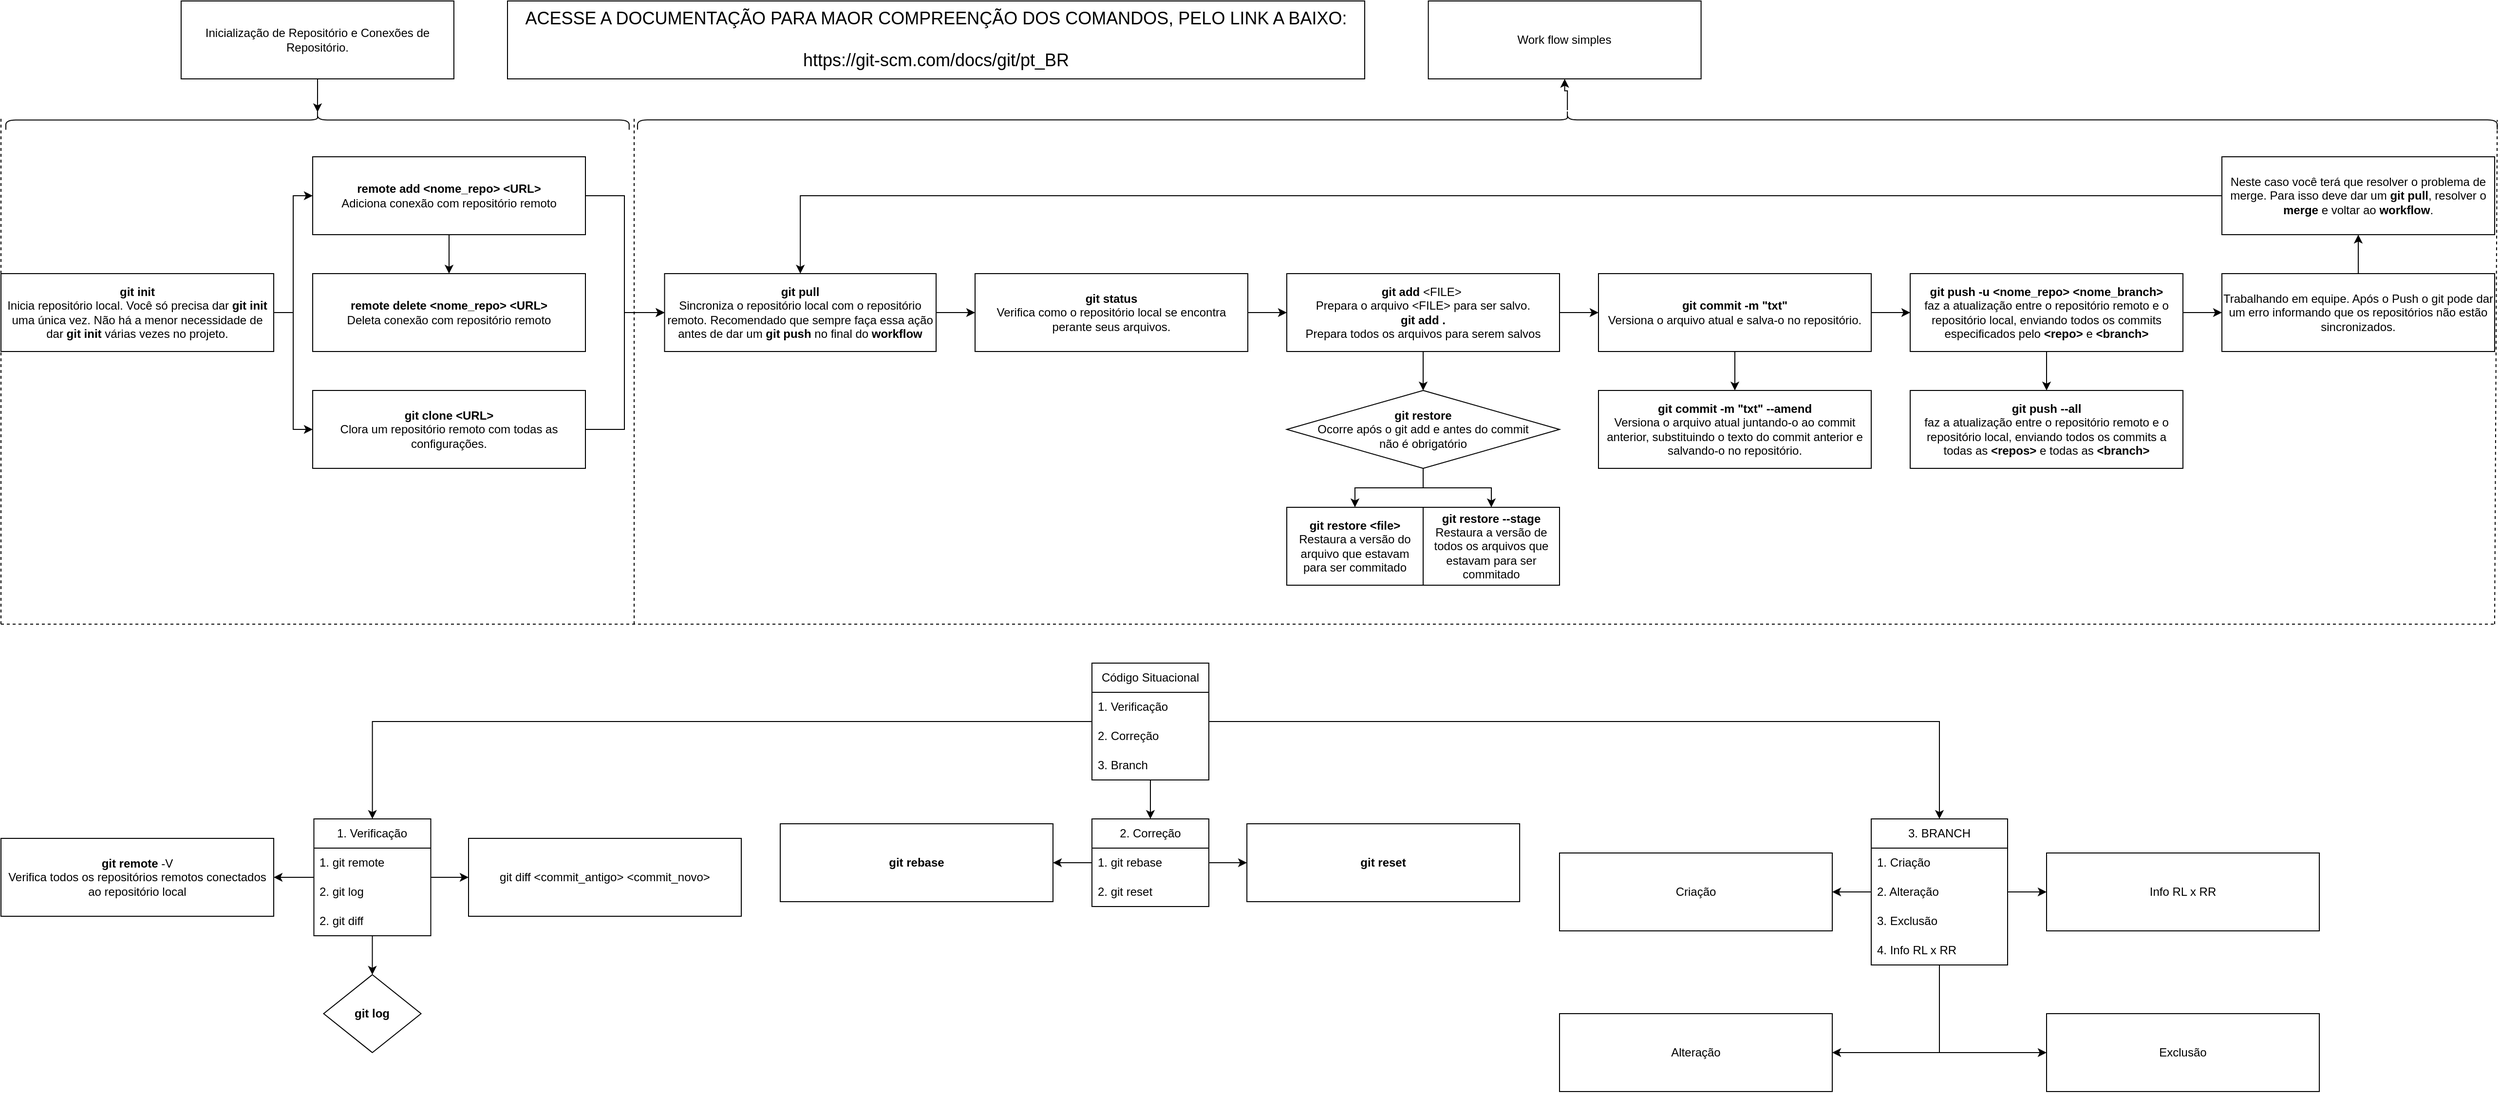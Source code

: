 <mxfile version="21.6.5" type="github">
  <diagram name="Page-1" id="52a04d89-c75d-2922-d76d-85b35f80e030">
    <mxGraphModel dx="978" dy="496" grid="1" gridSize="10" guides="1" tooltips="1" connect="1" arrows="1" fold="1" page="1" pageScale="1" pageWidth="1100" pageHeight="850" background="none" math="0" shadow="0">
      <root>
        <mxCell id="0" />
        <mxCell id="1" parent="0" />
        <mxCell id="dr49KxV8g7Vcw9dEUzE0-3" value="" style="edgeStyle=orthogonalEdgeStyle;rounded=0;orthogonalLoop=1;jettySize=auto;html=1;labelBackgroundColor=none;fontColor=default;" parent="1" source="dr49KxV8g7Vcw9dEUzE0-1" target="dr49KxV8g7Vcw9dEUzE0-2" edge="1">
          <mxGeometry relative="1" as="geometry">
            <Array as="points">
              <mxPoint x="300" y="360" />
              <mxPoint x="300" y="240" />
            </Array>
          </mxGeometry>
        </mxCell>
        <mxCell id="dr49KxV8g7Vcw9dEUzE0-12" value="" style="edgeStyle=orthogonalEdgeStyle;rounded=0;orthogonalLoop=1;jettySize=auto;html=1;entryX=0;entryY=0.5;entryDx=0;entryDy=0;labelBackgroundColor=none;fontColor=default;" parent="1" source="dr49KxV8g7Vcw9dEUzE0-1" target="dr49KxV8g7Vcw9dEUzE0-11" edge="1">
          <mxGeometry relative="1" as="geometry">
            <Array as="points">
              <mxPoint x="300" y="360" />
              <mxPoint x="300" y="480" />
            </Array>
          </mxGeometry>
        </mxCell>
        <mxCell id="dr49KxV8g7Vcw9dEUzE0-1" value="&lt;b style=&quot;&quot;&gt;git init&lt;/b&gt;&lt;br&gt;Inicia repositório local. Você só precisa dar &lt;b&gt;git init&lt;/b&gt; uma única vez. Não há a menor necessidade de dar &lt;b&gt;git init&lt;/b&gt;&amp;nbsp;várias vezes no projeto." style="rounded=0;whiteSpace=wrap;html=1;labelBackgroundColor=none;" parent="1" vertex="1">
          <mxGeometry y="320" width="280" height="80" as="geometry" />
        </mxCell>
        <mxCell id="dr49KxV8g7Vcw9dEUzE0-9" value="" style="edgeStyle=orthogonalEdgeStyle;rounded=0;orthogonalLoop=1;jettySize=auto;html=1;labelBackgroundColor=none;fontColor=default;" parent="1" source="dr49KxV8g7Vcw9dEUzE0-2" target="dr49KxV8g7Vcw9dEUzE0-8" edge="1">
          <mxGeometry relative="1" as="geometry" />
        </mxCell>
        <mxCell id="dr49KxV8g7Vcw9dEUzE0-17" value="" style="edgeStyle=orthogonalEdgeStyle;rounded=0;orthogonalLoop=1;jettySize=auto;html=1;labelBackgroundColor=none;fontColor=default;" parent="1" source="dr49KxV8g7Vcw9dEUzE0-2" target="dr49KxV8g7Vcw9dEUzE0-16" edge="1">
          <mxGeometry relative="1" as="geometry">
            <Array as="points">
              <mxPoint x="640" y="240" />
              <mxPoint x="640" y="360" />
            </Array>
          </mxGeometry>
        </mxCell>
        <mxCell id="dr49KxV8g7Vcw9dEUzE0-2" value="&lt;b&gt;remote add &amp;lt;nome_repo&amp;gt; &amp;lt;URL&amp;gt;&lt;/b&gt;&lt;br&gt;Adiciona conexão com repositório remoto" style="rounded=0;whiteSpace=wrap;html=1;labelBackgroundColor=none;" parent="1" vertex="1">
          <mxGeometry x="320" y="200" width="280" height="80" as="geometry" />
        </mxCell>
        <mxCell id="dr49KxV8g7Vcw9dEUzE0-4" value="" style="shape=curlyBracket;whiteSpace=wrap;html=1;rounded=1;labelPosition=left;verticalLabelPosition=middle;align=right;verticalAlign=middle;rotation=90;labelBackgroundColor=none;" parent="1" vertex="1">
          <mxGeometry x="314.95" y="-157.75" width="20" height="639.89" as="geometry" />
        </mxCell>
        <mxCell id="dr49KxV8g7Vcw9dEUzE0-13" style="edgeStyle=orthogonalEdgeStyle;rounded=0;orthogonalLoop=1;jettySize=auto;html=1;entryX=0.1;entryY=0.5;entryDx=0;entryDy=0;entryPerimeter=0;labelBackgroundColor=none;fontColor=default;" parent="1" source="dr49KxV8g7Vcw9dEUzE0-5" target="dr49KxV8g7Vcw9dEUzE0-4" edge="1">
          <mxGeometry relative="1" as="geometry" />
        </mxCell>
        <mxCell id="dr49KxV8g7Vcw9dEUzE0-5" value="Inicialização de Repositório e Conexões de Repositório." style="rounded=0;whiteSpace=wrap;html=1;labelBackgroundColor=none;" parent="1" vertex="1">
          <mxGeometry x="184.95" y="40" width="280" height="80" as="geometry" />
        </mxCell>
        <mxCell id="dr49KxV8g7Vcw9dEUzE0-8" value="&lt;b&gt;remote delete &amp;lt;nome_repo&amp;gt; &amp;lt;URL&amp;gt;&lt;/b&gt;&lt;br&gt;Deleta conexão com repositório remoto" style="rounded=0;whiteSpace=wrap;html=1;labelBackgroundColor=none;" parent="1" vertex="1">
          <mxGeometry x="320" y="320" width="280" height="80" as="geometry" />
        </mxCell>
        <mxCell id="dr49KxV8g7Vcw9dEUzE0-18" style="edgeStyle=orthogonalEdgeStyle;rounded=0;orthogonalLoop=1;jettySize=auto;html=1;entryX=0;entryY=0.5;entryDx=0;entryDy=0;labelBackgroundColor=none;fontColor=default;" parent="1" source="dr49KxV8g7Vcw9dEUzE0-11" target="dr49KxV8g7Vcw9dEUzE0-16" edge="1">
          <mxGeometry relative="1" as="geometry">
            <Array as="points">
              <mxPoint x="640" y="480" />
              <mxPoint x="640" y="360" />
            </Array>
          </mxGeometry>
        </mxCell>
        <mxCell id="dr49KxV8g7Vcw9dEUzE0-11" value="&lt;b&gt;git clone &amp;lt;URL&amp;gt;&lt;/b&gt;&lt;br&gt;Clora um repositório remoto com todas as configurações." style="rounded=0;whiteSpace=wrap;html=1;labelBackgroundColor=none;" parent="1" vertex="1">
          <mxGeometry x="320" y="440" width="280" height="80" as="geometry" />
        </mxCell>
        <mxCell id="R2i13-WL7xHDJArr6xPu-94" style="edgeStyle=orthogonalEdgeStyle;rounded=0;orthogonalLoop=1;jettySize=auto;html=1;entryX=0;entryY=0.5;entryDx=0;entryDy=0;labelBackgroundColor=none;fontColor=default;" edge="1" parent="1" source="dr49KxV8g7Vcw9dEUzE0-16" target="6Sw9gsjCaloPhcAIrw92-6">
          <mxGeometry relative="1" as="geometry" />
        </mxCell>
        <mxCell id="dr49KxV8g7Vcw9dEUzE0-16" value="&lt;b&gt;git pull&lt;/b&gt;&lt;br&gt;Sincroniza o repositório local com o repositório remoto. Recomendado que sempre faça essa ação antes de dar um &lt;b&gt;git push&lt;/b&gt;&amp;nbsp;no final do &lt;b&gt;workflow&lt;/b&gt;" style="whiteSpace=wrap;html=1;rounded=0;labelBackgroundColor=none;" parent="1" vertex="1">
          <mxGeometry x="681.25" y="320" width="278.75" height="80" as="geometry" />
        </mxCell>
        <mxCell id="6Sw9gsjCaloPhcAIrw92-30" value="" style="edgeStyle=orthogonalEdgeStyle;rounded=0;orthogonalLoop=1;jettySize=auto;html=1;labelBackgroundColor=none;fontColor=default;" parent="1" source="6Sw9gsjCaloPhcAIrw92-1" target="6Sw9gsjCaloPhcAIrw92-29" edge="1">
          <mxGeometry relative="1" as="geometry" />
        </mxCell>
        <mxCell id="6Sw9gsjCaloPhcAIrw92-1" value="" style="shape=curlyBracket;whiteSpace=wrap;html=1;rounded=1;labelPosition=left;verticalLabelPosition=middle;align=right;verticalAlign=middle;rotation=90;labelBackgroundColor=none;" parent="1" vertex="1">
          <mxGeometry x="1598.07" y="-792.41" width="20" height="1909.19" as="geometry" />
        </mxCell>
        <mxCell id="6Sw9gsjCaloPhcAIrw92-18" value="" style="edgeStyle=orthogonalEdgeStyle;rounded=0;orthogonalLoop=1;jettySize=auto;html=1;labelBackgroundColor=none;fontColor=default;" parent="1" source="6Sw9gsjCaloPhcAIrw92-6" target="6Sw9gsjCaloPhcAIrw92-17" edge="1">
          <mxGeometry relative="1" as="geometry" />
        </mxCell>
        <mxCell id="6Sw9gsjCaloPhcAIrw92-6" value="&lt;b&gt;git status&lt;/b&gt;&lt;br&gt;Verifica como o repositório local se encontra perante seus arquivos." style="rounded=0;whiteSpace=wrap;html=1;labelBackgroundColor=none;" parent="1" vertex="1">
          <mxGeometry x="1000" y="320" width="280" height="80" as="geometry" />
        </mxCell>
        <mxCell id="6Sw9gsjCaloPhcAIrw92-12" value="" style="edgeStyle=orthogonalEdgeStyle;rounded=0;orthogonalLoop=1;jettySize=auto;html=1;labelBackgroundColor=none;fontColor=default;" parent="1" source="6Sw9gsjCaloPhcAIrw92-9" target="6Sw9gsjCaloPhcAIrw92-11" edge="1">
          <mxGeometry relative="1" as="geometry" />
        </mxCell>
        <mxCell id="6Sw9gsjCaloPhcAIrw92-14" value="" style="edgeStyle=orthogonalEdgeStyle;rounded=0;orthogonalLoop=1;jettySize=auto;html=1;labelBackgroundColor=none;fontColor=default;" parent="1" source="6Sw9gsjCaloPhcAIrw92-9" target="6Sw9gsjCaloPhcAIrw92-13" edge="1">
          <mxGeometry relative="1" as="geometry" />
        </mxCell>
        <mxCell id="6Sw9gsjCaloPhcAIrw92-9" value="&lt;b&gt;git restore&lt;br&gt;&lt;/b&gt;Ocorre após o git add e antes do commit&lt;br&gt;não é obrigatório" style="rhombus;whiteSpace=wrap;html=1;rounded=0;labelBackgroundColor=none;" parent="1" vertex="1">
          <mxGeometry x="1320" y="440" width="280" height="80" as="geometry" />
        </mxCell>
        <mxCell id="6Sw9gsjCaloPhcAIrw92-11" value="&lt;b style=&quot;border-color: var(--border-color);&quot;&gt;git restore&lt;/b&gt;&lt;b&gt;&amp;nbsp;&amp;lt;file&amp;gt;&lt;/b&gt;&lt;br&gt;Restaura a versão do arquivo que estavam para ser commitado" style="whiteSpace=wrap;html=1;rounded=0;labelBackgroundColor=none;" parent="1" vertex="1">
          <mxGeometry x="1320" y="560" width="140" height="80" as="geometry" />
        </mxCell>
        <mxCell id="6Sw9gsjCaloPhcAIrw92-13" value="&lt;b style=&quot;border-color: var(--border-color);&quot;&gt;git restore&lt;/b&gt;&lt;b&gt;&amp;nbsp;--stage&lt;/b&gt;&lt;br&gt;Restaura a versão de todos os arquivos que estavam para ser commitado" style="whiteSpace=wrap;html=1;rounded=0;labelBackgroundColor=none;" parent="1" vertex="1">
          <mxGeometry x="1460" y="560" width="140" height="80" as="geometry" />
        </mxCell>
        <mxCell id="6Sw9gsjCaloPhcAIrw92-15" value="" style="endArrow=none;dashed=1;html=1;rounded=0;labelBackgroundColor=none;fontColor=default;" parent="1" edge="1">
          <mxGeometry width="50" height="50" relative="1" as="geometry">
            <mxPoint x="650" y="680" as="sourcePoint" />
            <mxPoint x="650" y="160" as="targetPoint" />
          </mxGeometry>
        </mxCell>
        <mxCell id="6Sw9gsjCaloPhcAIrw92-19" style="edgeStyle=orthogonalEdgeStyle;rounded=0;orthogonalLoop=1;jettySize=auto;html=1;entryX=0.5;entryY=0;entryDx=0;entryDy=0;labelBackgroundColor=none;fontColor=default;" parent="1" source="6Sw9gsjCaloPhcAIrw92-17" target="6Sw9gsjCaloPhcAIrw92-9" edge="1">
          <mxGeometry relative="1" as="geometry" />
        </mxCell>
        <mxCell id="6Sw9gsjCaloPhcAIrw92-22" value="" style="edgeStyle=orthogonalEdgeStyle;rounded=0;orthogonalLoop=1;jettySize=auto;html=1;labelBackgroundColor=none;fontColor=default;" parent="1" source="6Sw9gsjCaloPhcAIrw92-17" target="6Sw9gsjCaloPhcAIrw92-21" edge="1">
          <mxGeometry relative="1" as="geometry" />
        </mxCell>
        <mxCell id="6Sw9gsjCaloPhcAIrw92-17" value="&lt;b&gt;git add&lt;/b&gt; &amp;lt;FILE&amp;gt;&amp;nbsp;&lt;br&gt;Prepara o arquivo &amp;lt;FILE&amp;gt; para ser salvo.&lt;br&gt;&lt;b&gt;git add .&lt;/b&gt;&lt;br&gt;Prepara todos os arquivos para serem salvos" style="whiteSpace=wrap;html=1;rounded=0;labelBackgroundColor=none;" parent="1" vertex="1">
          <mxGeometry x="1320" y="320" width="280" height="80" as="geometry" />
        </mxCell>
        <mxCell id="6Sw9gsjCaloPhcAIrw92-24" value="" style="edgeStyle=orthogonalEdgeStyle;rounded=0;orthogonalLoop=1;jettySize=auto;html=1;labelBackgroundColor=none;fontColor=default;" parent="1" source="6Sw9gsjCaloPhcAIrw92-21" target="6Sw9gsjCaloPhcAIrw92-23" edge="1">
          <mxGeometry relative="1" as="geometry" />
        </mxCell>
        <mxCell id="6Sw9gsjCaloPhcAIrw92-26" value="" style="edgeStyle=orthogonalEdgeStyle;rounded=0;orthogonalLoop=1;jettySize=auto;html=1;labelBackgroundColor=none;fontColor=default;" parent="1" source="6Sw9gsjCaloPhcAIrw92-21" target="6Sw9gsjCaloPhcAIrw92-25" edge="1">
          <mxGeometry relative="1" as="geometry" />
        </mxCell>
        <mxCell id="6Sw9gsjCaloPhcAIrw92-21" value="&lt;b&gt;git commit -m &quot;txt&quot;&lt;/b&gt;&lt;br&gt;Versiona o arquivo atual e salva-o no repositório." style="whiteSpace=wrap;html=1;rounded=0;labelBackgroundColor=none;" parent="1" vertex="1">
          <mxGeometry x="1640" y="320" width="280" height="80" as="geometry" />
        </mxCell>
        <mxCell id="6Sw9gsjCaloPhcAIrw92-23" value="&lt;b&gt;&lt;span style=&quot;border-color: var(--border-color);&quot;&gt;git commit -m &quot;txt&quot;&lt;/span&gt;&amp;nbsp;--amend&lt;br&gt;&lt;/b&gt;Versiona o arquivo atual juntando-o ao commit anterior, substituindo o texto do commit anterior e salvando-o no repositório.&lt;b&gt;&lt;br&gt;&lt;/b&gt;" style="whiteSpace=wrap;html=1;rounded=0;labelBackgroundColor=none;" parent="1" vertex="1">
          <mxGeometry x="1640" y="440" width="280" height="80" as="geometry" />
        </mxCell>
        <mxCell id="6Sw9gsjCaloPhcAIrw92-28" value="" style="edgeStyle=orthogonalEdgeStyle;rounded=0;orthogonalLoop=1;jettySize=auto;html=1;labelBackgroundColor=none;fontColor=default;" parent="1" source="6Sw9gsjCaloPhcAIrw92-25" target="6Sw9gsjCaloPhcAIrw92-27" edge="1">
          <mxGeometry relative="1" as="geometry" />
        </mxCell>
        <mxCell id="R2i13-WL7xHDJArr6xPu-11" value="" style="edgeStyle=orthogonalEdgeStyle;rounded=0;orthogonalLoop=1;jettySize=auto;html=1;labelBackgroundColor=none;fontColor=default;" edge="1" parent="1" source="6Sw9gsjCaloPhcAIrw92-25" target="R2i13-WL7xHDJArr6xPu-10">
          <mxGeometry relative="1" as="geometry" />
        </mxCell>
        <mxCell id="6Sw9gsjCaloPhcAIrw92-25" value="&lt;b&gt;git push -u &amp;lt;nome_repo&amp;gt; &amp;lt;nome_branch&amp;gt;&lt;/b&gt;&lt;br&gt;faz a atualização entre o repositório remoto e o repositório local, enviando todos os commits especificados pelo&amp;nbsp;&lt;b&gt;&amp;lt;repo&amp;gt;&lt;/b&gt; e &lt;b&gt;&amp;lt;branch&amp;gt;&lt;/b&gt;" style="whiteSpace=wrap;html=1;rounded=0;labelBackgroundColor=none;" parent="1" vertex="1">
          <mxGeometry x="1960" y="320" width="280" height="80" as="geometry" />
        </mxCell>
        <mxCell id="6Sw9gsjCaloPhcAIrw92-27" value="&lt;span style=&quot;border-color: var(--border-color);&quot;&gt;&lt;b&gt;git push --all&lt;/b&gt;&lt;br&gt;faz a atualização entre o repositório remoto e o repositório local, enviando todos os commits a todas as &lt;b&gt;&amp;lt;repos&amp;gt;&lt;/b&gt; e todas as &lt;b&gt;&amp;lt;branch&amp;gt;&lt;/b&gt;&lt;br&gt;&lt;/span&gt;" style="whiteSpace=wrap;html=1;rounded=0;labelBackgroundColor=none;" parent="1" vertex="1">
          <mxGeometry x="1960" y="440" width="280" height="80" as="geometry" />
        </mxCell>
        <mxCell id="6Sw9gsjCaloPhcAIrw92-29" value="Work flow simples" style="whiteSpace=wrap;html=1;align=center;rounded=0;labelBackgroundColor=none;" parent="1" vertex="1">
          <mxGeometry x="1465.32" y="40" width="280" height="80" as="geometry" />
        </mxCell>
        <mxCell id="R2i13-WL7xHDJArr6xPu-97" value="" style="edgeStyle=orthogonalEdgeStyle;rounded=0;orthogonalLoop=1;jettySize=auto;html=1;labelBackgroundColor=none;fontColor=default;" edge="1" parent="1" source="R2i13-WL7xHDJArr6xPu-10" target="R2i13-WL7xHDJArr6xPu-96">
          <mxGeometry relative="1" as="geometry" />
        </mxCell>
        <mxCell id="R2i13-WL7xHDJArr6xPu-10" value="Trabalhando em equipe. Após o Push o git pode dar um erro informando que os repositórios não estão sincronizados." style="whiteSpace=wrap;html=1;rounded=0;labelBackgroundColor=none;" vertex="1" parent="1">
          <mxGeometry x="2280" y="320" width="280" height="80" as="geometry" />
        </mxCell>
        <mxCell id="R2i13-WL7xHDJArr6xPu-56" value="" style="edgeStyle=orthogonalEdgeStyle;rounded=0;orthogonalLoop=1;jettySize=auto;html=1;labelBackgroundColor=none;fontColor=default;" edge="1" parent="1" source="R2i13-WL7xHDJArr6xPu-59" target="R2i13-WL7xHDJArr6xPu-67">
          <mxGeometry relative="1" as="geometry" />
        </mxCell>
        <mxCell id="R2i13-WL7xHDJArr6xPu-57" value="" style="edgeStyle=orthogonalEdgeStyle;rounded=0;orthogonalLoop=1;jettySize=auto;html=1;labelBackgroundColor=none;fontColor=default;" edge="1" parent="1" source="R2i13-WL7xHDJArr6xPu-59" target="R2i13-WL7xHDJArr6xPu-75">
          <mxGeometry relative="1" as="geometry" />
        </mxCell>
        <mxCell id="R2i13-WL7xHDJArr6xPu-58" value="" style="edgeStyle=orthogonalEdgeStyle;rounded=0;orthogonalLoop=1;jettySize=auto;html=1;labelBackgroundColor=none;fontColor=default;" edge="1" parent="1" source="R2i13-WL7xHDJArr6xPu-59" target="R2i13-WL7xHDJArr6xPu-81">
          <mxGeometry relative="1" as="geometry" />
        </mxCell>
        <mxCell id="R2i13-WL7xHDJArr6xPu-59" value="Código Situacional" style="swimlane;fontStyle=0;childLayout=stackLayout;horizontal=1;startSize=30;horizontalStack=0;resizeParent=1;resizeParentMax=0;resizeLast=0;collapsible=1;marginBottom=0;whiteSpace=wrap;html=1;labelBackgroundColor=none;" vertex="1" parent="1">
          <mxGeometry x="1120" y="720" width="120" height="120" as="geometry" />
        </mxCell>
        <mxCell id="R2i13-WL7xHDJArr6xPu-60" value="1. Verificação" style="text;strokeColor=none;fillColor=none;align=left;verticalAlign=middle;spacingLeft=4;spacingRight=4;overflow=hidden;points=[[0,0.5],[1,0.5]];portConstraint=eastwest;rotatable=0;whiteSpace=wrap;html=1;labelBackgroundColor=none;" vertex="1" parent="R2i13-WL7xHDJArr6xPu-59">
          <mxGeometry y="30" width="120" height="30" as="geometry" />
        </mxCell>
        <mxCell id="R2i13-WL7xHDJArr6xPu-61" value="2. Correção" style="text;strokeColor=none;fillColor=none;align=left;verticalAlign=middle;spacingLeft=4;spacingRight=4;overflow=hidden;points=[[0,0.5],[1,0.5]];portConstraint=eastwest;rotatable=0;whiteSpace=wrap;html=1;labelBackgroundColor=none;" vertex="1" parent="R2i13-WL7xHDJArr6xPu-59">
          <mxGeometry y="60" width="120" height="30" as="geometry" />
        </mxCell>
        <mxCell id="R2i13-WL7xHDJArr6xPu-62" value="3. Branch" style="text;strokeColor=none;fillColor=none;align=left;verticalAlign=middle;spacingLeft=4;spacingRight=4;overflow=hidden;points=[[0,0.5],[1,0.5]];portConstraint=eastwest;rotatable=0;whiteSpace=wrap;html=1;labelBackgroundColor=none;" vertex="1" parent="R2i13-WL7xHDJArr6xPu-59">
          <mxGeometry y="90" width="120" height="30" as="geometry" />
        </mxCell>
        <mxCell id="R2i13-WL7xHDJArr6xPu-63" value="" style="edgeStyle=orthogonalEdgeStyle;rounded=0;orthogonalLoop=1;jettySize=auto;html=1;labelBackgroundColor=none;fontColor=default;" edge="1" parent="1" source="R2i13-WL7xHDJArr6xPu-67" target="R2i13-WL7xHDJArr6xPu-89">
          <mxGeometry relative="1" as="geometry" />
        </mxCell>
        <mxCell id="R2i13-WL7xHDJArr6xPu-64" value="" style="edgeStyle=orthogonalEdgeStyle;rounded=0;orthogonalLoop=1;jettySize=auto;html=1;labelBackgroundColor=none;fontColor=default;" edge="1" parent="1" source="R2i13-WL7xHDJArr6xPu-67" target="R2i13-WL7xHDJArr6xPu-90">
          <mxGeometry relative="1" as="geometry" />
        </mxCell>
        <mxCell id="R2i13-WL7xHDJArr6xPu-65" value="" style="edgeStyle=orthogonalEdgeStyle;rounded=0;orthogonalLoop=1;jettySize=auto;html=1;labelBackgroundColor=none;fontColor=default;" edge="1" parent="1" source="R2i13-WL7xHDJArr6xPu-67" target="R2i13-WL7xHDJArr6xPu-91">
          <mxGeometry relative="1" as="geometry">
            <Array as="points">
              <mxPoint x="1990" y="1120" />
            </Array>
          </mxGeometry>
        </mxCell>
        <mxCell id="R2i13-WL7xHDJArr6xPu-66" value="" style="edgeStyle=orthogonalEdgeStyle;rounded=0;orthogonalLoop=1;jettySize=auto;html=1;labelBackgroundColor=none;fontColor=default;" edge="1" parent="1" source="R2i13-WL7xHDJArr6xPu-67" target="R2i13-WL7xHDJArr6xPu-92">
          <mxGeometry relative="1" as="geometry">
            <Array as="points">
              <mxPoint x="1990" y="1120" />
            </Array>
          </mxGeometry>
        </mxCell>
        <mxCell id="R2i13-WL7xHDJArr6xPu-67" value="3. BRANCH" style="swimlane;fontStyle=0;childLayout=stackLayout;horizontal=1;startSize=30;horizontalStack=0;resizeParent=1;resizeParentMax=0;resizeLast=0;collapsible=1;marginBottom=0;whiteSpace=wrap;html=1;labelBackgroundColor=none;" vertex="1" parent="1">
          <mxGeometry x="1920" y="880" width="140" height="150" as="geometry" />
        </mxCell>
        <mxCell id="R2i13-WL7xHDJArr6xPu-68" value="1. Criação" style="text;strokeColor=none;fillColor=none;align=left;verticalAlign=middle;spacingLeft=4;spacingRight=4;overflow=hidden;points=[[0,0.5],[1,0.5]];portConstraint=eastwest;rotatable=0;whiteSpace=wrap;html=1;labelBackgroundColor=none;" vertex="1" parent="R2i13-WL7xHDJArr6xPu-67">
          <mxGeometry y="30" width="140" height="30" as="geometry" />
        </mxCell>
        <mxCell id="R2i13-WL7xHDJArr6xPu-69" value="2. Alteração" style="text;strokeColor=none;fillColor=none;align=left;verticalAlign=middle;spacingLeft=4;spacingRight=4;overflow=hidden;points=[[0,0.5],[1,0.5]];portConstraint=eastwest;rotatable=0;whiteSpace=wrap;html=1;labelBackgroundColor=none;" vertex="1" parent="R2i13-WL7xHDJArr6xPu-67">
          <mxGeometry y="60" width="140" height="30" as="geometry" />
        </mxCell>
        <mxCell id="R2i13-WL7xHDJArr6xPu-70" value="3. Exclusão" style="text;strokeColor=none;fillColor=none;align=left;verticalAlign=middle;spacingLeft=4;spacingRight=4;overflow=hidden;points=[[0,0.5],[1,0.5]];portConstraint=eastwest;rotatable=0;whiteSpace=wrap;html=1;labelBackgroundColor=none;" vertex="1" parent="R2i13-WL7xHDJArr6xPu-67">
          <mxGeometry y="90" width="140" height="30" as="geometry" />
        </mxCell>
        <mxCell id="R2i13-WL7xHDJArr6xPu-71" value="4. Info RL x RR" style="text;strokeColor=none;fillColor=none;align=left;verticalAlign=middle;spacingLeft=4;spacingRight=4;overflow=hidden;points=[[0,0.5],[1,0.5]];portConstraint=eastwest;rotatable=0;whiteSpace=wrap;html=1;labelBackgroundColor=none;" vertex="1" parent="R2i13-WL7xHDJArr6xPu-67">
          <mxGeometry y="120" width="140" height="30" as="geometry" />
        </mxCell>
        <mxCell id="R2i13-WL7xHDJArr6xPu-72" value="" style="edgeStyle=orthogonalEdgeStyle;rounded=0;orthogonalLoop=1;jettySize=auto;html=1;labelBackgroundColor=none;fontColor=default;" edge="1" parent="1" source="R2i13-WL7xHDJArr6xPu-75" target="R2i13-WL7xHDJArr6xPu-84">
          <mxGeometry relative="1" as="geometry" />
        </mxCell>
        <mxCell id="R2i13-WL7xHDJArr6xPu-73" value="" style="edgeStyle=orthogonalEdgeStyle;rounded=0;orthogonalLoop=1;jettySize=auto;html=1;labelBackgroundColor=none;fontColor=default;" edge="1" parent="1" source="R2i13-WL7xHDJArr6xPu-75" target="R2i13-WL7xHDJArr6xPu-85">
          <mxGeometry relative="1" as="geometry" />
        </mxCell>
        <mxCell id="R2i13-WL7xHDJArr6xPu-74" value="" style="edgeStyle=orthogonalEdgeStyle;rounded=0;orthogonalLoop=1;jettySize=auto;html=1;labelBackgroundColor=none;fontColor=default;" edge="1" parent="1" source="R2i13-WL7xHDJArr6xPu-75" target="R2i13-WL7xHDJArr6xPu-86">
          <mxGeometry relative="1" as="geometry" />
        </mxCell>
        <mxCell id="R2i13-WL7xHDJArr6xPu-75" value="1. Verificação" style="swimlane;fontStyle=0;childLayout=stackLayout;horizontal=1;startSize=30;horizontalStack=0;resizeParent=1;resizeParentMax=0;resizeLast=0;collapsible=1;marginBottom=0;whiteSpace=wrap;html=1;labelBackgroundColor=none;" vertex="1" parent="1">
          <mxGeometry x="321.25" y="880" width="120" height="120" as="geometry" />
        </mxCell>
        <mxCell id="R2i13-WL7xHDJArr6xPu-76" value="1. git remote" style="text;strokeColor=none;fillColor=none;align=left;verticalAlign=middle;spacingLeft=4;spacingRight=4;overflow=hidden;points=[[0,0.5],[1,0.5]];portConstraint=eastwest;rotatable=0;whiteSpace=wrap;html=1;labelBackgroundColor=none;" vertex="1" parent="R2i13-WL7xHDJArr6xPu-75">
          <mxGeometry y="30" width="120" height="30" as="geometry" />
        </mxCell>
        <mxCell id="R2i13-WL7xHDJArr6xPu-77" value="2. git log" style="text;strokeColor=none;fillColor=none;align=left;verticalAlign=middle;spacingLeft=4;spacingRight=4;overflow=hidden;points=[[0,0.5],[1,0.5]];portConstraint=eastwest;rotatable=0;whiteSpace=wrap;html=1;labelBackgroundColor=none;" vertex="1" parent="R2i13-WL7xHDJArr6xPu-75">
          <mxGeometry y="60" width="120" height="30" as="geometry" />
        </mxCell>
        <mxCell id="R2i13-WL7xHDJArr6xPu-78" value="2. git diff" style="text;strokeColor=none;fillColor=none;align=left;verticalAlign=middle;spacingLeft=4;spacingRight=4;overflow=hidden;points=[[0,0.5],[1,0.5]];portConstraint=eastwest;rotatable=0;whiteSpace=wrap;html=1;labelBackgroundColor=none;" vertex="1" parent="R2i13-WL7xHDJArr6xPu-75">
          <mxGeometry y="90" width="120" height="30" as="geometry" />
        </mxCell>
        <mxCell id="R2i13-WL7xHDJArr6xPu-79" value="" style="edgeStyle=orthogonalEdgeStyle;rounded=0;orthogonalLoop=1;jettySize=auto;html=1;labelBackgroundColor=none;fontColor=default;" edge="1" parent="1" source="R2i13-WL7xHDJArr6xPu-81" target="R2i13-WL7xHDJArr6xPu-87">
          <mxGeometry relative="1" as="geometry" />
        </mxCell>
        <mxCell id="R2i13-WL7xHDJArr6xPu-80" value="" style="edgeStyle=orthogonalEdgeStyle;rounded=0;orthogonalLoop=1;jettySize=auto;html=1;labelBackgroundColor=none;fontColor=default;" edge="1" parent="1" source="R2i13-WL7xHDJArr6xPu-81" target="R2i13-WL7xHDJArr6xPu-88">
          <mxGeometry relative="1" as="geometry" />
        </mxCell>
        <mxCell id="R2i13-WL7xHDJArr6xPu-81" value="2. Correção" style="swimlane;fontStyle=0;childLayout=stackLayout;horizontal=1;startSize=30;horizontalStack=0;resizeParent=1;resizeParentMax=0;resizeLast=0;collapsible=1;marginBottom=0;whiteSpace=wrap;html=1;labelBackgroundColor=none;" vertex="1" parent="1">
          <mxGeometry x="1120" y="880" width="120" height="90" as="geometry" />
        </mxCell>
        <mxCell id="R2i13-WL7xHDJArr6xPu-82" value="1. git rebase" style="text;strokeColor=none;fillColor=none;align=left;verticalAlign=middle;spacingLeft=4;spacingRight=4;overflow=hidden;points=[[0,0.5],[1,0.5]];portConstraint=eastwest;rotatable=0;whiteSpace=wrap;html=1;labelBackgroundColor=none;" vertex="1" parent="R2i13-WL7xHDJArr6xPu-81">
          <mxGeometry y="30" width="120" height="30" as="geometry" />
        </mxCell>
        <mxCell id="R2i13-WL7xHDJArr6xPu-83" value="2. git reset" style="text;strokeColor=none;fillColor=none;align=left;verticalAlign=middle;spacingLeft=4;spacingRight=4;overflow=hidden;points=[[0,0.5],[1,0.5]];portConstraint=eastwest;rotatable=0;whiteSpace=wrap;html=1;labelBackgroundColor=none;" vertex="1" parent="R2i13-WL7xHDJArr6xPu-81">
          <mxGeometry y="60" width="120" height="30" as="geometry" />
        </mxCell>
        <mxCell id="R2i13-WL7xHDJArr6xPu-84" value="&lt;b style=&quot;border-color: var(--border-color);&quot;&gt;git remote&lt;/b&gt;&amp;nbsp;-V&lt;br style=&quot;border-color: var(--border-color);&quot;&gt;Verifica todos os repositórios remotos conectados ao repositório local" style="whiteSpace=wrap;html=1;fontStyle=0;startSize=30;labelBackgroundColor=none;" vertex="1" parent="1">
          <mxGeometry y="900" width="280" height="80" as="geometry" />
        </mxCell>
        <mxCell id="R2i13-WL7xHDJArr6xPu-85" value="&lt;b&gt;git log&lt;/b&gt;" style="rhombus;whiteSpace=wrap;html=1;fontStyle=0;startSize=30;labelBackgroundColor=none;" vertex="1" parent="1">
          <mxGeometry x="331.25" y="1040" width="100" height="80" as="geometry" />
        </mxCell>
        <mxCell id="R2i13-WL7xHDJArr6xPu-86" value="git diff &amp;lt;commit_antigo&amp;gt; &amp;lt;commit_novo&amp;gt;" style="whiteSpace=wrap;html=1;fontStyle=0;startSize=30;labelBackgroundColor=none;" vertex="1" parent="1">
          <mxGeometry x="480" y="900" width="280" height="80" as="geometry" />
        </mxCell>
        <mxCell id="R2i13-WL7xHDJArr6xPu-87" value="&lt;b&gt;git rebase&lt;/b&gt;" style="whiteSpace=wrap;html=1;fontStyle=0;startSize=30;labelBackgroundColor=none;" vertex="1" parent="1">
          <mxGeometry x="800" y="885" width="280" height="80" as="geometry" />
        </mxCell>
        <mxCell id="R2i13-WL7xHDJArr6xPu-88" value="&lt;b&gt;git reset&lt;/b&gt;" style="whiteSpace=wrap;html=1;fontStyle=0;startSize=30;labelBackgroundColor=none;" vertex="1" parent="1">
          <mxGeometry x="1279.06" y="885" width="280" height="80" as="geometry" />
        </mxCell>
        <mxCell id="R2i13-WL7xHDJArr6xPu-89" value="Criação" style="whiteSpace=wrap;html=1;fontStyle=0;startSize=30;labelBackgroundColor=none;" vertex="1" parent="1">
          <mxGeometry x="1600" y="915" width="280" height="80" as="geometry" />
        </mxCell>
        <mxCell id="R2i13-WL7xHDJArr6xPu-90" value="Info RL x RR" style="whiteSpace=wrap;html=1;fontStyle=0;startSize=30;labelBackgroundColor=none;" vertex="1" parent="1">
          <mxGeometry x="2100" y="915" width="280" height="80" as="geometry" />
        </mxCell>
        <mxCell id="R2i13-WL7xHDJArr6xPu-91" value="Alteração" style="whiteSpace=wrap;html=1;fontStyle=0;startSize=30;labelBackgroundColor=none;" vertex="1" parent="1">
          <mxGeometry x="1600" y="1080" width="280" height="80" as="geometry" />
        </mxCell>
        <mxCell id="R2i13-WL7xHDJArr6xPu-92" value="Exclusão" style="whiteSpace=wrap;html=1;fontStyle=0;startSize=30;labelBackgroundColor=none;" vertex="1" parent="1">
          <mxGeometry x="2100" y="1080" width="280" height="80" as="geometry" />
        </mxCell>
        <mxCell id="R2i13-WL7xHDJArr6xPu-93" value="&lt;font style=&quot;font-size: 18px;&quot;&gt;ACESSE A DOCUMENTAÇÃO PARA MAOR COMPREENÇÃO DOS COMANDOS, PELO LINK A BAIXO:&lt;br&gt;&lt;br&gt;https://git-scm.com/docs/git/pt_BR&lt;/font&gt;" style="rounded=0;whiteSpace=wrap;html=1;labelBackgroundColor=none;" vertex="1" parent="1">
          <mxGeometry x="520" y="40" width="880" height="80" as="geometry" />
        </mxCell>
        <mxCell id="R2i13-WL7xHDJArr6xPu-104" style="edgeStyle=orthogonalEdgeStyle;rounded=0;orthogonalLoop=1;jettySize=auto;html=1;entryX=0.5;entryY=0;entryDx=0;entryDy=0;fontColor=default;labelBackgroundColor=none;" edge="1" parent="1" source="R2i13-WL7xHDJArr6xPu-96" target="dr49KxV8g7Vcw9dEUzE0-16">
          <mxGeometry relative="1" as="geometry" />
        </mxCell>
        <mxCell id="R2i13-WL7xHDJArr6xPu-96" value="Neste caso você terá que resolver o problema de merge. Para isso deve dar um&amp;nbsp;&lt;b style=&quot;border-color: var(--border-color);&quot;&gt;git pull&lt;/b&gt;&lt;span style=&quot;border-color: var(--border-color);&quot;&gt;, resolver o&lt;/span&gt;&lt;b style=&quot;border-color: var(--border-color);&quot;&gt; &lt;/b&gt;&lt;span style=&quot;border-color: var(--border-color);&quot;&gt;&lt;b&gt;merge&lt;/b&gt;&amp;nbsp;e voltar ao&amp;nbsp;&lt;b&gt;workflow&lt;/b&gt;.&lt;/span&gt;" style="whiteSpace=wrap;html=1;rounded=0;labelBackgroundColor=none;" vertex="1" parent="1">
          <mxGeometry x="2280" y="200" width="280" height="80" as="geometry" />
        </mxCell>
        <mxCell id="R2i13-WL7xHDJArr6xPu-100" value="" style="endArrow=none;dashed=1;html=1;rounded=0;labelBackgroundColor=none;fontColor=default;" edge="1" parent="1">
          <mxGeometry width="50" height="50" relative="1" as="geometry">
            <mxPoint y="680" as="sourcePoint" />
            <mxPoint x="2560" y="680" as="targetPoint" />
          </mxGeometry>
        </mxCell>
        <mxCell id="R2i13-WL7xHDJArr6xPu-101" value="" style="endArrow=none;dashed=1;html=1;rounded=0;entryX=0.5;entryY=0;entryDx=0;entryDy=0;labelBackgroundColor=none;fontColor=default;" edge="1" parent="1" target="6Sw9gsjCaloPhcAIrw92-1">
          <mxGeometry width="50" height="50" relative="1" as="geometry">
            <mxPoint x="2560" y="680" as="sourcePoint" />
            <mxPoint x="2570" y="340" as="targetPoint" />
          </mxGeometry>
        </mxCell>
        <mxCell id="R2i13-WL7xHDJArr6xPu-102" value="" style="endArrow=none;dashed=1;html=1;rounded=0;labelBackgroundColor=none;fontColor=default;" edge="1" parent="1">
          <mxGeometry width="50" height="50" relative="1" as="geometry">
            <mxPoint y="680" as="sourcePoint" />
            <mxPoint y="160" as="targetPoint" />
          </mxGeometry>
        </mxCell>
      </root>
    </mxGraphModel>
  </diagram>
</mxfile>
